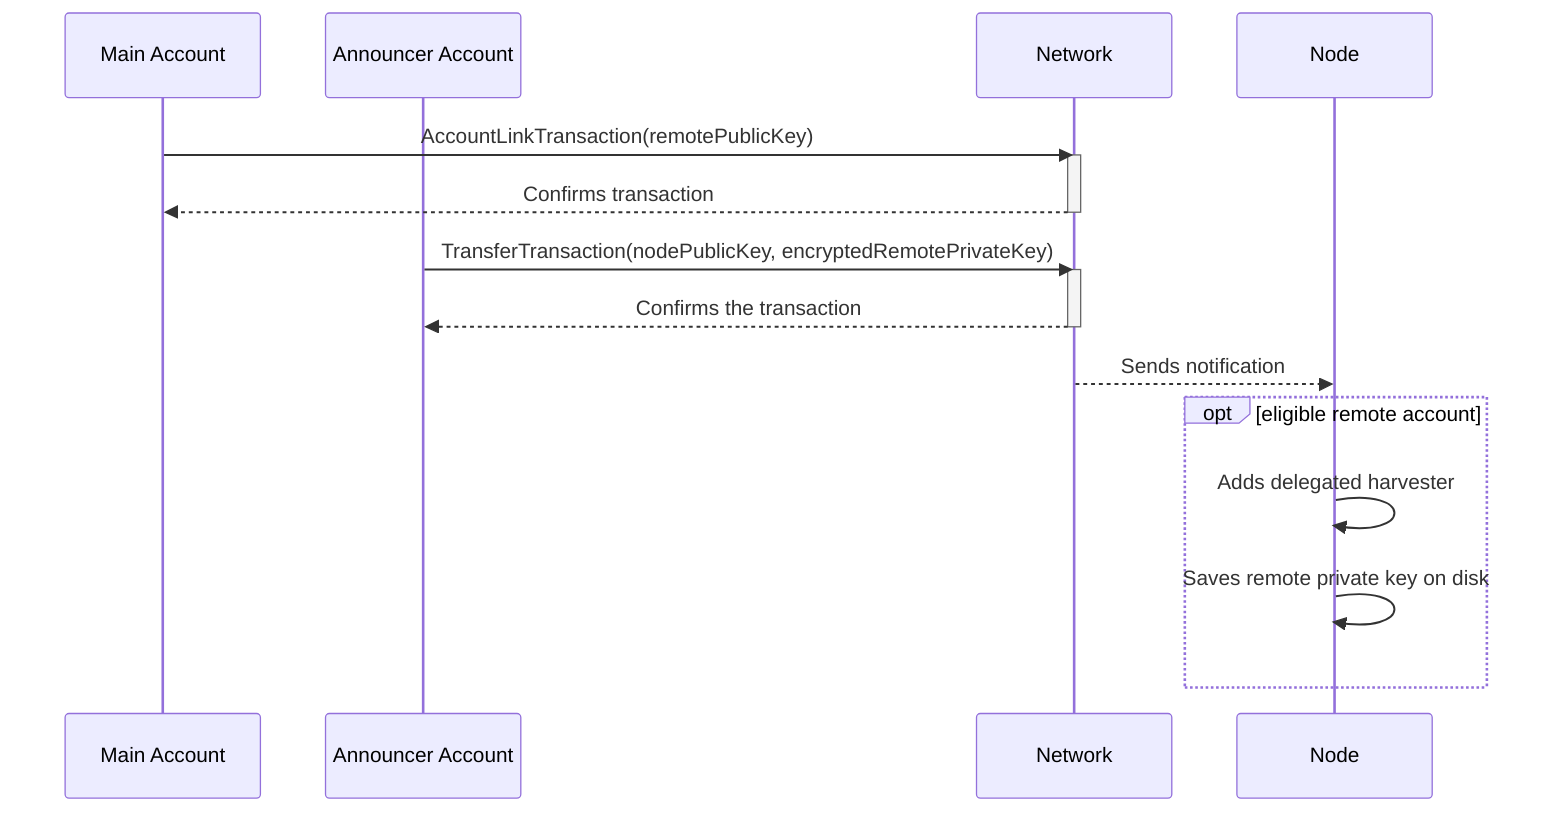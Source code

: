 sequenceDiagram
    participant Main Account
    participant Announcer Account
    participant Network
    participant Node
    Main Account ->>  Network: AccountLinkTransaction(remotePublicKey)
    activate Network
    Network -->> Main Account: Confirms transaction
    deactivate Network
    Announcer Account ->>  Network: TransferTransaction(nodePublicKey, encryptedRemotePrivateKey)
    activate Network
    Network -->> Announcer Account: Confirms the transaction
    deactivate Network
    Network -->> Node: Sends notification
    opt eligible remote account
        Node ->> Node: Adds delegated harvester
        Node ->> Node: Saves remote private key on disk
    end